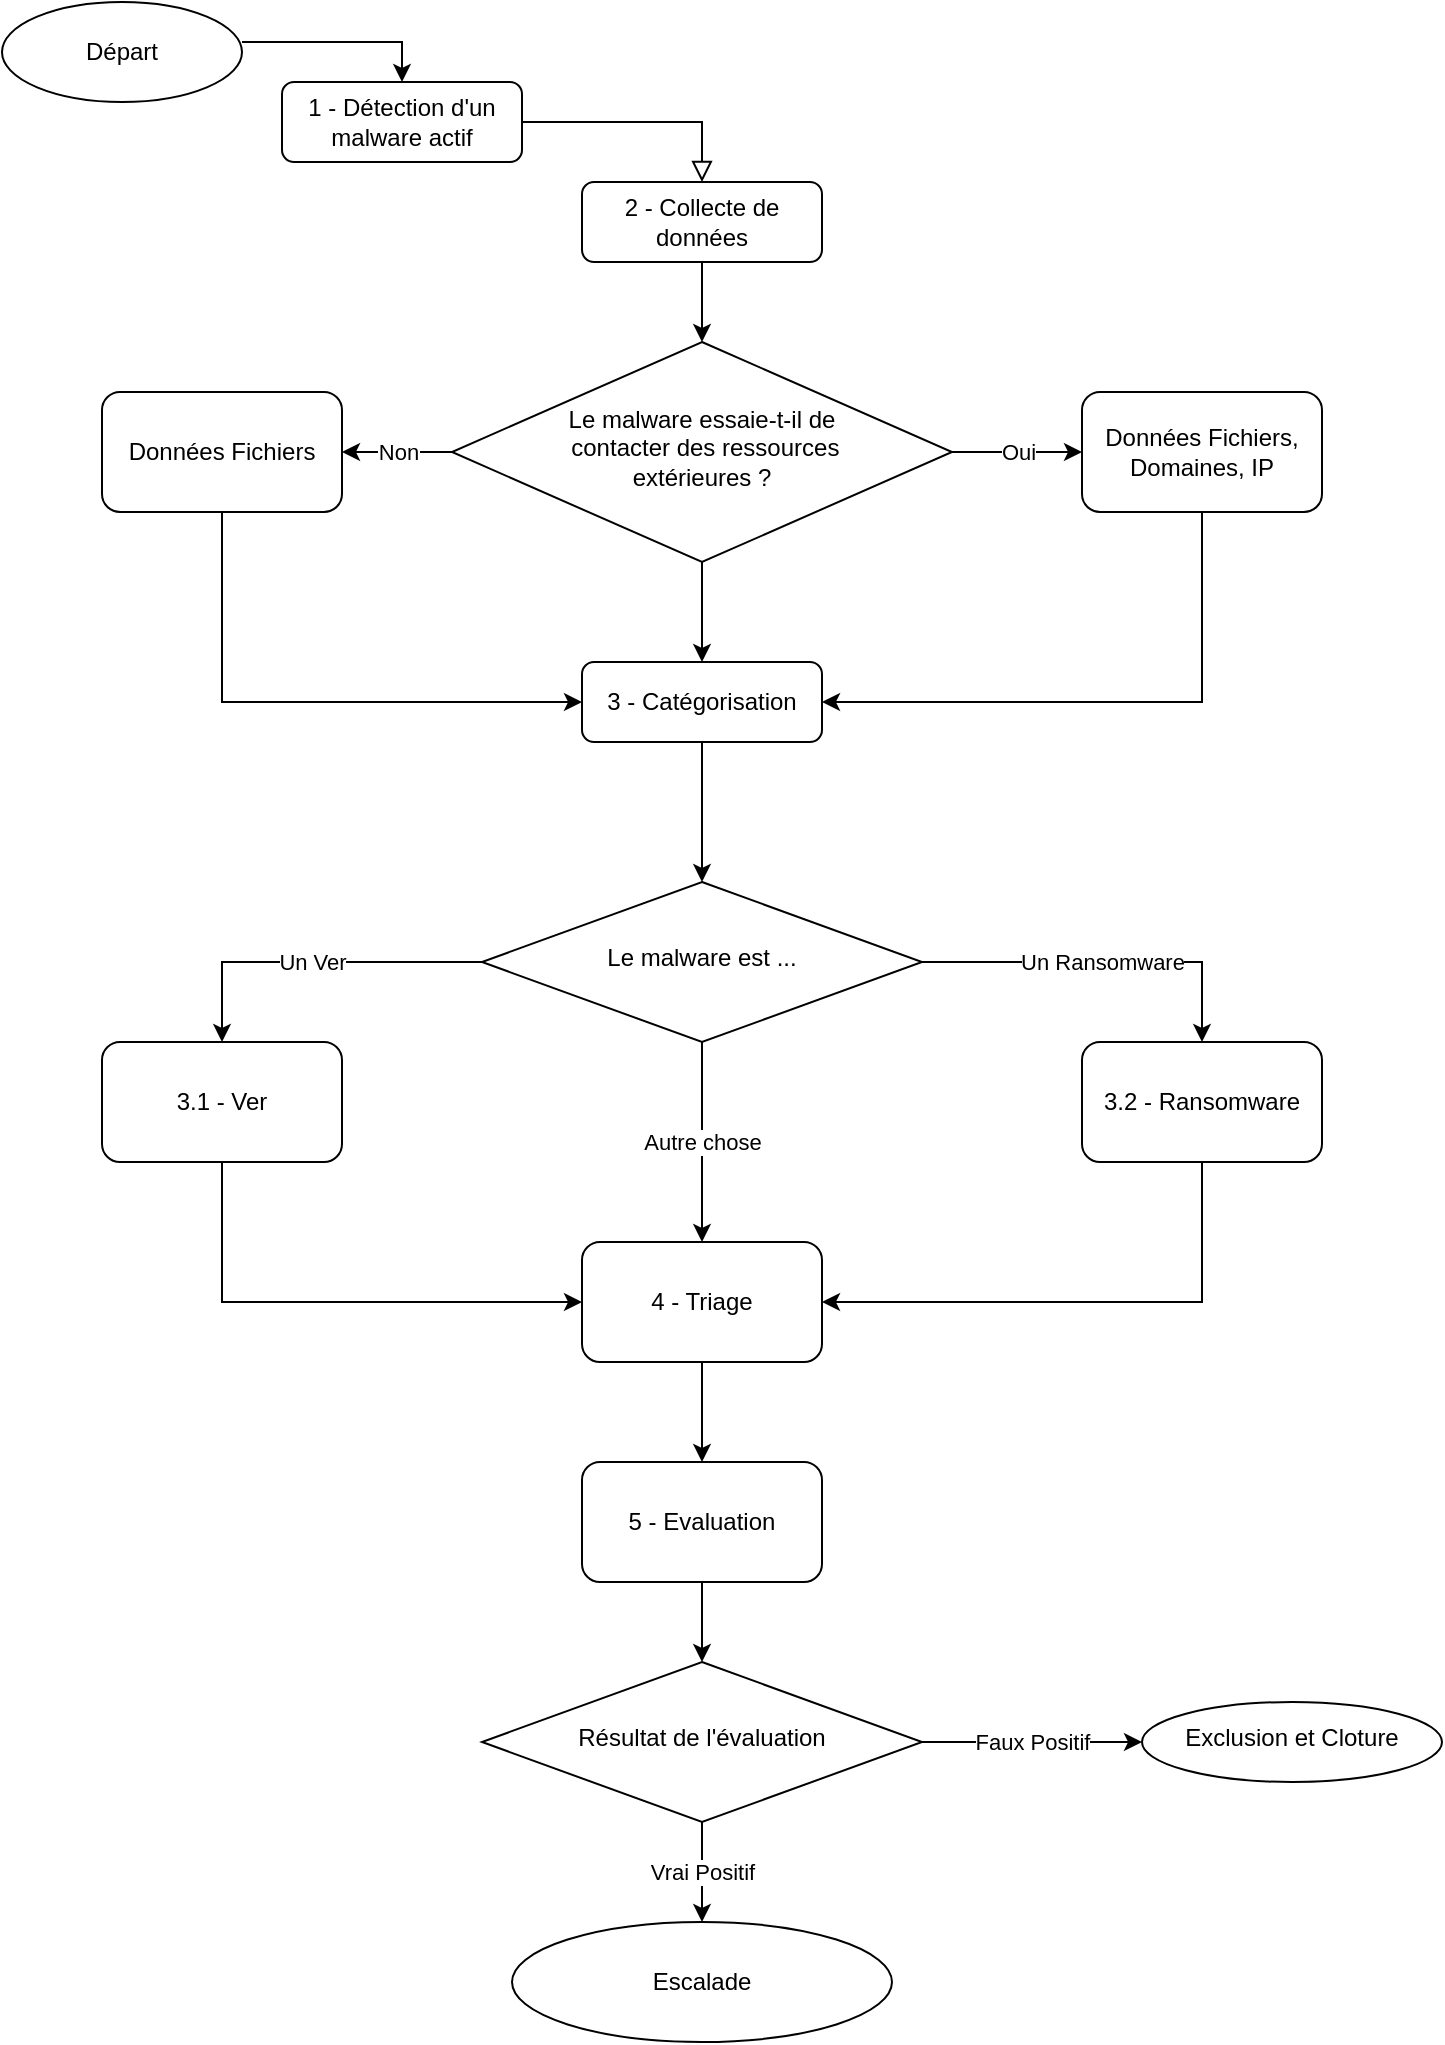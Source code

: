 <mxfile version="22.0.8" type="github">
  <diagram id="C5RBs43oDa-KdzZeNtuy" name="Page-1">
    <mxGraphModel dx="1386" dy="785" grid="1" gridSize="10" guides="1" tooltips="1" connect="1" arrows="1" fold="1" page="1" pageScale="1" pageWidth="827" pageHeight="1169" math="0" shadow="0">
      <root>
        <mxCell id="WIyWlLk6GJQsqaUBKTNV-0" />
        <mxCell id="WIyWlLk6GJQsqaUBKTNV-1" parent="WIyWlLk6GJQsqaUBKTNV-0" />
        <mxCell id="WIyWlLk6GJQsqaUBKTNV-2" value="" style="rounded=0;html=1;jettySize=auto;orthogonalLoop=1;fontSize=11;endArrow=block;endFill=0;endSize=8;strokeWidth=1;shadow=0;labelBackgroundColor=none;edgeStyle=orthogonalEdgeStyle;" parent="WIyWlLk6GJQsqaUBKTNV-1" source="WIyWlLk6GJQsqaUBKTNV-3" target="W8cOODxUhKV5QeoCP-pz-2" edge="1">
          <mxGeometry relative="1" as="geometry">
            <mxPoint x="220" y="170" as="targetPoint" />
          </mxGeometry>
        </mxCell>
        <mxCell id="WIyWlLk6GJQsqaUBKTNV-3" value="1 - Détection d&#39;un malware actif" style="rounded=1;whiteSpace=wrap;html=1;fontSize=12;glass=0;strokeWidth=1;shadow=0;" parent="WIyWlLk6GJQsqaUBKTNV-1" vertex="1">
          <mxGeometry x="160" y="60" width="120" height="40" as="geometry" />
        </mxCell>
        <mxCell id="WIyWlLk6GJQsqaUBKTNV-6" value="Le malware essaie-t-il de&lt;br&gt;&amp;nbsp;contacter des ressources &lt;br&gt;extérieures ?" style="rhombus;whiteSpace=wrap;html=1;shadow=0;fontFamily=Helvetica;fontSize=12;align=center;strokeWidth=1;spacing=6;spacingTop=-4;" parent="WIyWlLk6GJQsqaUBKTNV-1" vertex="1">
          <mxGeometry x="245" y="190" width="250" height="110" as="geometry" />
        </mxCell>
        <mxCell id="W8cOODxUhKV5QeoCP-pz-0" value="Départ" style="ellipse;whiteSpace=wrap;html=1;" vertex="1" parent="WIyWlLk6GJQsqaUBKTNV-1">
          <mxGeometry x="20" y="20" width="120" height="50" as="geometry" />
        </mxCell>
        <mxCell id="W8cOODxUhKV5QeoCP-pz-1" value="" style="endArrow=classic;html=1;rounded=0;entryX=0.5;entryY=0;entryDx=0;entryDy=0;" edge="1" parent="WIyWlLk6GJQsqaUBKTNV-1" target="WIyWlLk6GJQsqaUBKTNV-3">
          <mxGeometry width="50" height="50" relative="1" as="geometry">
            <mxPoint x="140" y="40" as="sourcePoint" />
            <mxPoint x="440" y="140" as="targetPoint" />
            <Array as="points">
              <mxPoint x="220" y="40" />
            </Array>
          </mxGeometry>
        </mxCell>
        <mxCell id="W8cOODxUhKV5QeoCP-pz-2" value="2 - Collecte de données" style="rounded=1;whiteSpace=wrap;html=1;" vertex="1" parent="WIyWlLk6GJQsqaUBKTNV-1">
          <mxGeometry x="310" y="110" width="120" height="40" as="geometry" />
        </mxCell>
        <mxCell id="W8cOODxUhKV5QeoCP-pz-3" value="" style="endArrow=classic;html=1;rounded=0;entryX=0.5;entryY=0;entryDx=0;entryDy=0;exitX=0.5;exitY=1;exitDx=0;exitDy=0;" edge="1" parent="WIyWlLk6GJQsqaUBKTNV-1" source="W8cOODxUhKV5QeoCP-pz-2" target="WIyWlLk6GJQsqaUBKTNV-6">
          <mxGeometry width="50" height="50" relative="1" as="geometry">
            <mxPoint x="390" y="190" as="sourcePoint" />
            <mxPoint x="440" y="140" as="targetPoint" />
          </mxGeometry>
        </mxCell>
        <mxCell id="W8cOODxUhKV5QeoCP-pz-4" value="Données Fichiers" style="rounded=1;whiteSpace=wrap;html=1;" vertex="1" parent="WIyWlLk6GJQsqaUBKTNV-1">
          <mxGeometry x="70" y="215" width="120" height="60" as="geometry" />
        </mxCell>
        <mxCell id="W8cOODxUhKV5QeoCP-pz-5" value="Données Fichiers, Domaines, IP" style="rounded=1;whiteSpace=wrap;html=1;" vertex="1" parent="WIyWlLk6GJQsqaUBKTNV-1">
          <mxGeometry x="560" y="215" width="120" height="60" as="geometry" />
        </mxCell>
        <mxCell id="W8cOODxUhKV5QeoCP-pz-7" value="" style="endArrow=classic;html=1;rounded=0;entryX=0;entryY=0.5;entryDx=0;entryDy=0;exitX=1;exitY=0.5;exitDx=0;exitDy=0;" edge="1" parent="WIyWlLk6GJQsqaUBKTNV-1" source="WIyWlLk6GJQsqaUBKTNV-6" target="W8cOODxUhKV5QeoCP-pz-5">
          <mxGeometry relative="1" as="geometry">
            <mxPoint x="450" y="329.5" as="sourcePoint" />
            <mxPoint x="550" y="329.5" as="targetPoint" />
          </mxGeometry>
        </mxCell>
        <mxCell id="W8cOODxUhKV5QeoCP-pz-8" value="Oui" style="edgeLabel;resizable=0;html=1;align=center;verticalAlign=middle;" connectable="0" vertex="1" parent="W8cOODxUhKV5QeoCP-pz-7">
          <mxGeometry relative="1" as="geometry" />
        </mxCell>
        <mxCell id="W8cOODxUhKV5QeoCP-pz-10" value="" style="endArrow=classic;html=1;rounded=0;exitX=0;exitY=0.5;exitDx=0;exitDy=0;entryX=1;entryY=0.5;entryDx=0;entryDy=0;" edge="1" parent="WIyWlLk6GJQsqaUBKTNV-1" source="WIyWlLk6GJQsqaUBKTNV-6" target="W8cOODxUhKV5QeoCP-pz-4">
          <mxGeometry relative="1" as="geometry">
            <mxPoint x="340" y="350" as="sourcePoint" />
            <mxPoint x="440" y="350" as="targetPoint" />
          </mxGeometry>
        </mxCell>
        <mxCell id="W8cOODxUhKV5QeoCP-pz-11" value="Non" style="edgeLabel;resizable=0;html=1;align=center;verticalAlign=middle;" connectable="0" vertex="1" parent="W8cOODxUhKV5QeoCP-pz-10">
          <mxGeometry relative="1" as="geometry" />
        </mxCell>
        <mxCell id="W8cOODxUhKV5QeoCP-pz-13" value="3 - Catégorisation" style="rounded=1;whiteSpace=wrap;html=1;" vertex="1" parent="WIyWlLk6GJQsqaUBKTNV-1">
          <mxGeometry x="310" y="350" width="120" height="40" as="geometry" />
        </mxCell>
        <mxCell id="W8cOODxUhKV5QeoCP-pz-14" value="" style="endArrow=classic;html=1;rounded=0;exitX=0.5;exitY=1;exitDx=0;exitDy=0;entryX=0.5;entryY=0;entryDx=0;entryDy=0;" edge="1" parent="WIyWlLk6GJQsqaUBKTNV-1" source="WIyWlLk6GJQsqaUBKTNV-6" target="W8cOODxUhKV5QeoCP-pz-13">
          <mxGeometry width="50" height="50" relative="1" as="geometry">
            <mxPoint x="510" y="370" as="sourcePoint" />
            <mxPoint x="560" y="320" as="targetPoint" />
          </mxGeometry>
        </mxCell>
        <mxCell id="W8cOODxUhKV5QeoCP-pz-15" value="" style="endArrow=classic;html=1;rounded=0;entryX=1;entryY=0.5;entryDx=0;entryDy=0;exitX=0.5;exitY=1;exitDx=0;exitDy=0;" edge="1" parent="WIyWlLk6GJQsqaUBKTNV-1" source="W8cOODxUhKV5QeoCP-pz-5" target="W8cOODxUhKV5QeoCP-pz-13">
          <mxGeometry width="50" height="50" relative="1" as="geometry">
            <mxPoint x="390" y="190" as="sourcePoint" />
            <mxPoint x="440" y="140" as="targetPoint" />
            <Array as="points">
              <mxPoint x="620" y="370" />
            </Array>
          </mxGeometry>
        </mxCell>
        <mxCell id="W8cOODxUhKV5QeoCP-pz-16" value="" style="endArrow=classic;html=1;rounded=0;entryX=0;entryY=0.5;entryDx=0;entryDy=0;exitX=0.5;exitY=1;exitDx=0;exitDy=0;" edge="1" parent="WIyWlLk6GJQsqaUBKTNV-1" source="W8cOODxUhKV5QeoCP-pz-4" target="W8cOODxUhKV5QeoCP-pz-13">
          <mxGeometry width="50" height="50" relative="1" as="geometry">
            <mxPoint x="80" y="400" as="sourcePoint" />
            <mxPoint x="130" y="350" as="targetPoint" />
            <Array as="points">
              <mxPoint x="130" y="370" />
            </Array>
          </mxGeometry>
        </mxCell>
        <mxCell id="W8cOODxUhKV5QeoCP-pz-17" value="" style="endArrow=classic;html=1;rounded=0;exitX=0.5;exitY=1;exitDx=0;exitDy=0;entryX=0.5;entryY=0;entryDx=0;entryDy=0;" edge="1" parent="WIyWlLk6GJQsqaUBKTNV-1" source="W8cOODxUhKV5QeoCP-pz-13" target="W8cOODxUhKV5QeoCP-pz-18">
          <mxGeometry width="50" height="50" relative="1" as="geometry">
            <mxPoint x="350" y="510" as="sourcePoint" />
            <mxPoint x="400" y="460" as="targetPoint" />
          </mxGeometry>
        </mxCell>
        <mxCell id="W8cOODxUhKV5QeoCP-pz-18" value="Le malware est ..." style="rhombus;whiteSpace=wrap;html=1;shadow=0;fontFamily=Helvetica;fontSize=12;align=center;strokeWidth=1;spacing=6;spacingTop=-4;" vertex="1" parent="WIyWlLk6GJQsqaUBKTNV-1">
          <mxGeometry x="260" y="460" width="220" height="80" as="geometry" />
        </mxCell>
        <mxCell id="W8cOODxUhKV5QeoCP-pz-19" value="" style="endArrow=classic;html=1;rounded=0;exitX=1;exitY=0.5;exitDx=0;exitDy=0;" edge="1" parent="WIyWlLk6GJQsqaUBKTNV-1" source="W8cOODxUhKV5QeoCP-pz-18">
          <mxGeometry relative="1" as="geometry">
            <mxPoint x="540" y="530" as="sourcePoint" />
            <mxPoint x="620" y="540" as="targetPoint" />
            <Array as="points">
              <mxPoint x="620" y="500" />
            </Array>
          </mxGeometry>
        </mxCell>
        <mxCell id="W8cOODxUhKV5QeoCP-pz-20" value="Un Ransomware" style="edgeLabel;resizable=0;html=1;align=center;verticalAlign=middle;" connectable="0" vertex="1" parent="W8cOODxUhKV5QeoCP-pz-19">
          <mxGeometry relative="1" as="geometry" />
        </mxCell>
        <mxCell id="W8cOODxUhKV5QeoCP-pz-21" value="" style="endArrow=classic;html=1;rounded=0;exitX=0;exitY=0.5;exitDx=0;exitDy=0;" edge="1" parent="WIyWlLk6GJQsqaUBKTNV-1" source="W8cOODxUhKV5QeoCP-pz-18">
          <mxGeometry relative="1" as="geometry">
            <mxPoint x="80" y="520" as="sourcePoint" />
            <mxPoint x="130" y="540" as="targetPoint" />
            <Array as="points">
              <mxPoint x="130" y="500" />
            </Array>
          </mxGeometry>
        </mxCell>
        <mxCell id="W8cOODxUhKV5QeoCP-pz-22" value="Un Ver" style="edgeLabel;resizable=0;html=1;align=center;verticalAlign=middle;" connectable="0" vertex="1" parent="W8cOODxUhKV5QeoCP-pz-21">
          <mxGeometry relative="1" as="geometry" />
        </mxCell>
        <mxCell id="W8cOODxUhKV5QeoCP-pz-23" value="" style="endArrow=classic;html=1;rounded=0;exitX=0.5;exitY=1;exitDx=0;exitDy=0;" edge="1" parent="WIyWlLk6GJQsqaUBKTNV-1" source="W8cOODxUhKV5QeoCP-pz-18">
          <mxGeometry relative="1" as="geometry">
            <mxPoint x="320" y="610" as="sourcePoint" />
            <mxPoint x="370" y="640" as="targetPoint" />
          </mxGeometry>
        </mxCell>
        <mxCell id="W8cOODxUhKV5QeoCP-pz-24" value="Autre chose" style="edgeLabel;resizable=0;html=1;align=center;verticalAlign=middle;" connectable="0" vertex="1" parent="W8cOODxUhKV5QeoCP-pz-23">
          <mxGeometry relative="1" as="geometry" />
        </mxCell>
        <mxCell id="W8cOODxUhKV5QeoCP-pz-25" value="3.2 - Ransomware" style="rounded=1;whiteSpace=wrap;html=1;" vertex="1" parent="WIyWlLk6GJQsqaUBKTNV-1">
          <mxGeometry x="560" y="540" width="120" height="60" as="geometry" />
        </mxCell>
        <mxCell id="W8cOODxUhKV5QeoCP-pz-26" value="3.1 - Ver" style="rounded=1;whiteSpace=wrap;html=1;" vertex="1" parent="WIyWlLk6GJQsqaUBKTNV-1">
          <mxGeometry x="70" y="540" width="120" height="60" as="geometry" />
        </mxCell>
        <mxCell id="W8cOODxUhKV5QeoCP-pz-27" value="4 - Triage" style="rounded=1;whiteSpace=wrap;html=1;" vertex="1" parent="WIyWlLk6GJQsqaUBKTNV-1">
          <mxGeometry x="310" y="640" width="120" height="60" as="geometry" />
        </mxCell>
        <mxCell id="W8cOODxUhKV5QeoCP-pz-28" value="" style="endArrow=classic;html=1;rounded=0;entryX=1;entryY=0.5;entryDx=0;entryDy=0;exitX=0.5;exitY=1;exitDx=0;exitDy=0;" edge="1" parent="WIyWlLk6GJQsqaUBKTNV-1" source="W8cOODxUhKV5QeoCP-pz-25" target="W8cOODxUhKV5QeoCP-pz-27">
          <mxGeometry width="50" height="50" relative="1" as="geometry">
            <mxPoint x="390" y="550" as="sourcePoint" />
            <mxPoint x="440" y="500" as="targetPoint" />
            <Array as="points">
              <mxPoint x="620" y="670" />
            </Array>
          </mxGeometry>
        </mxCell>
        <mxCell id="W8cOODxUhKV5QeoCP-pz-29" value="" style="endArrow=classic;html=1;rounded=0;exitX=0.5;exitY=1;exitDx=0;exitDy=0;entryX=0;entryY=0.5;entryDx=0;entryDy=0;" edge="1" parent="WIyWlLk6GJQsqaUBKTNV-1" source="W8cOODxUhKV5QeoCP-pz-26" target="W8cOODxUhKV5QeoCP-pz-27">
          <mxGeometry width="50" height="50" relative="1" as="geometry">
            <mxPoint x="390" y="550" as="sourcePoint" />
            <mxPoint x="440" y="500" as="targetPoint" />
            <Array as="points">
              <mxPoint x="130" y="670" />
            </Array>
          </mxGeometry>
        </mxCell>
        <mxCell id="W8cOODxUhKV5QeoCP-pz-30" value="5 - Evaluation" style="rounded=1;whiteSpace=wrap;html=1;" vertex="1" parent="WIyWlLk6GJQsqaUBKTNV-1">
          <mxGeometry x="310" y="750" width="120" height="60" as="geometry" />
        </mxCell>
        <mxCell id="W8cOODxUhKV5QeoCP-pz-31" value="" style="endArrow=classic;html=1;rounded=0;exitX=0.5;exitY=1;exitDx=0;exitDy=0;entryX=0.5;entryY=0;entryDx=0;entryDy=0;" edge="1" parent="WIyWlLk6GJQsqaUBKTNV-1" source="W8cOODxUhKV5QeoCP-pz-27" target="W8cOODxUhKV5QeoCP-pz-30">
          <mxGeometry width="50" height="50" relative="1" as="geometry">
            <mxPoint x="390" y="550" as="sourcePoint" />
            <mxPoint x="440" y="500" as="targetPoint" />
          </mxGeometry>
        </mxCell>
        <mxCell id="W8cOODxUhKV5QeoCP-pz-32" value="Résultat de l&#39;évaluation" style="rhombus;whiteSpace=wrap;html=1;shadow=0;fontFamily=Helvetica;fontSize=12;align=center;strokeWidth=1;spacing=6;spacingTop=-4;" vertex="1" parent="WIyWlLk6GJQsqaUBKTNV-1">
          <mxGeometry x="260" y="850" width="220" height="80" as="geometry" />
        </mxCell>
        <mxCell id="W8cOODxUhKV5QeoCP-pz-35" value="Exclusion et Cloture" style="ellipse;whiteSpace=wrap;html=1;shadow=0;strokeWidth=1;spacing=6;spacingTop=-4;" vertex="1" parent="WIyWlLk6GJQsqaUBKTNV-1">
          <mxGeometry x="590" y="870" width="150" height="40" as="geometry" />
        </mxCell>
        <mxCell id="W8cOODxUhKV5QeoCP-pz-37" value="" style="endArrow=classic;html=1;rounded=0;exitX=1;exitY=0.5;exitDx=0;exitDy=0;entryX=0;entryY=0.5;entryDx=0;entryDy=0;" edge="1" parent="WIyWlLk6GJQsqaUBKTNV-1" source="W8cOODxUhKV5QeoCP-pz-32" target="W8cOODxUhKV5QeoCP-pz-35">
          <mxGeometry relative="1" as="geometry">
            <mxPoint x="360" y="770" as="sourcePoint" />
            <mxPoint x="460" y="770" as="targetPoint" />
          </mxGeometry>
        </mxCell>
        <mxCell id="W8cOODxUhKV5QeoCP-pz-38" value="Faux Positif" style="edgeLabel;resizable=0;html=1;align=center;verticalAlign=middle;" connectable="0" vertex="1" parent="W8cOODxUhKV5QeoCP-pz-37">
          <mxGeometry relative="1" as="geometry" />
        </mxCell>
        <mxCell id="W8cOODxUhKV5QeoCP-pz-39" value="" style="endArrow=classic;html=1;rounded=0;exitX=0.5;exitY=1;exitDx=0;exitDy=0;entryX=0.5;entryY=0;entryDx=0;entryDy=0;" edge="1" parent="WIyWlLk6GJQsqaUBKTNV-1" source="W8cOODxUhKV5QeoCP-pz-30" target="W8cOODxUhKV5QeoCP-pz-32">
          <mxGeometry width="50" height="50" relative="1" as="geometry">
            <mxPoint x="390" y="790" as="sourcePoint" />
            <mxPoint x="440" y="740" as="targetPoint" />
          </mxGeometry>
        </mxCell>
        <mxCell id="W8cOODxUhKV5QeoCP-pz-40" value="" style="endArrow=classic;html=1;rounded=0;exitX=0.5;exitY=1;exitDx=0;exitDy=0;entryX=0.5;entryY=0;entryDx=0;entryDy=0;" edge="1" parent="WIyWlLk6GJQsqaUBKTNV-1" source="W8cOODxUhKV5QeoCP-pz-32">
          <mxGeometry relative="1" as="geometry">
            <mxPoint x="360" y="770" as="sourcePoint" />
            <mxPoint x="370" y="980" as="targetPoint" />
          </mxGeometry>
        </mxCell>
        <mxCell id="W8cOODxUhKV5QeoCP-pz-41" value="Vrai Positif" style="edgeLabel;resizable=0;html=1;align=center;verticalAlign=middle;" connectable="0" vertex="1" parent="W8cOODxUhKV5QeoCP-pz-40">
          <mxGeometry relative="1" as="geometry" />
        </mxCell>
        <mxCell id="W8cOODxUhKV5QeoCP-pz-42" value="Escalade" style="ellipse;whiteSpace=wrap;html=1;" vertex="1" parent="WIyWlLk6GJQsqaUBKTNV-1">
          <mxGeometry x="275" y="980" width="190" height="60" as="geometry" />
        </mxCell>
      </root>
    </mxGraphModel>
  </diagram>
</mxfile>
